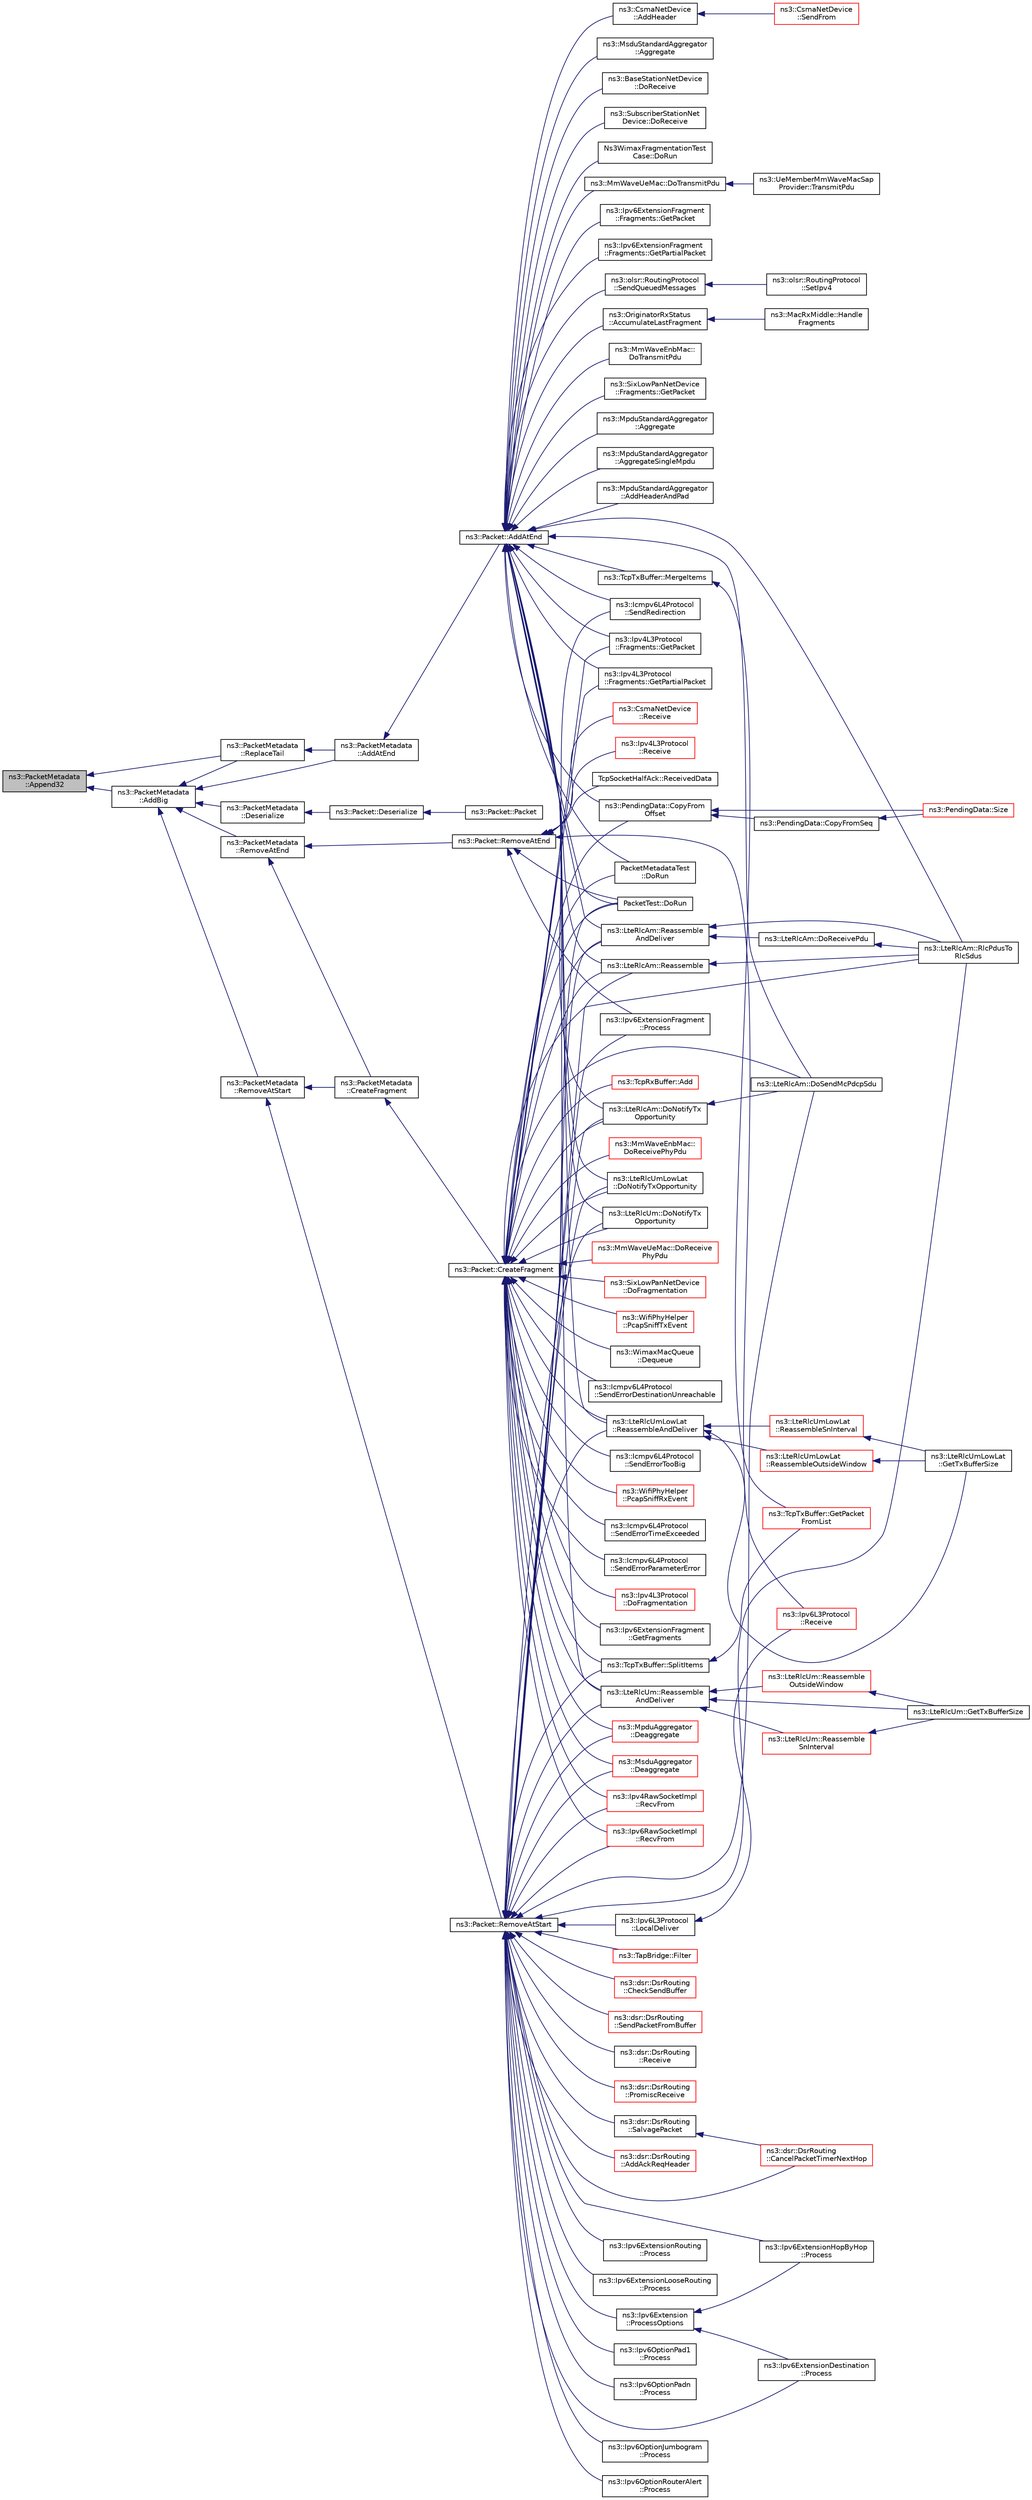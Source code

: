digraph "ns3::PacketMetadata::Append32"
{
  edge [fontname="Helvetica",fontsize="10",labelfontname="Helvetica",labelfontsize="10"];
  node [fontname="Helvetica",fontsize="10",shape=record];
  rankdir="LR";
  Node1 [label="ns3::PacketMetadata\l::Append32",height=0.2,width=0.4,color="black", fillcolor="grey75", style="filled", fontcolor="black"];
  Node1 -> Node2 [dir="back",color="midnightblue",fontsize="10",style="solid"];
  Node2 [label="ns3::PacketMetadata\l::AddBig",height=0.2,width=0.4,color="black", fillcolor="white", style="filled",URL="$d1/db1/classns3_1_1PacketMetadata.html#ae89a0bf5e3dcd624bd37bc8ca67544da",tooltip="Add a \"Big\" Item (a SmallItem plus an ExtraItem) "];
  Node2 -> Node3 [dir="back",color="midnightblue",fontsize="10",style="solid"];
  Node3 [label="ns3::PacketMetadata\l::ReplaceTail",height=0.2,width=0.4,color="black", fillcolor="white", style="filled",URL="$d1/db1/classns3_1_1PacketMetadata.html#a0ad8fd1e4af8eaafca676b4cc3d9749b",tooltip="Replace the tail. "];
  Node3 -> Node4 [dir="back",color="midnightblue",fontsize="10",style="solid"];
  Node4 [label="ns3::PacketMetadata\l::AddAtEnd",height=0.2,width=0.4,color="black", fillcolor="white", style="filled",URL="$d1/db1/classns3_1_1PacketMetadata.html#af7ceb1a4a7ded625c85dbd477b5fc8b6",tooltip="Add a metadata at the metadata start. "];
  Node4 -> Node5 [dir="back",color="midnightblue",fontsize="10",style="solid"];
  Node5 [label="ns3::Packet::AddAtEnd",height=0.2,width=0.4,color="black", fillcolor="white", style="filled",URL="$dd/d7a/classns3_1_1Packet.html#a14ec3d4250b425468764de58f5837b6b",tooltip="Concatenate the input packet at the end of the current packet. "];
  Node5 -> Node6 [dir="back",color="midnightblue",fontsize="10",style="solid"];
  Node6 [label="ns3::CsmaNetDevice\l::AddHeader",height=0.2,width=0.4,color="black", fillcolor="white", style="filled",URL="$d4/df2/classns3_1_1CsmaNetDevice.html#a736bf6ce5851ace677f8fc693a92855c"];
  Node6 -> Node7 [dir="back",color="midnightblue",fontsize="10",style="solid"];
  Node7 [label="ns3::CsmaNetDevice\l::SendFrom",height=0.2,width=0.4,color="red", fillcolor="white", style="filled",URL="$d4/df2/classns3_1_1CsmaNetDevice.html#ad7cb5da0e3fb59bd1670c8fa0af4b775"];
  Node5 -> Node8 [dir="back",color="midnightblue",fontsize="10",style="solid"];
  Node8 [label="ns3::Icmpv6L4Protocol\l::SendRedirection",height=0.2,width=0.4,color="black", fillcolor="white", style="filled",URL="$d7/d1d/classns3_1_1Icmpv6L4Protocol.html#a775f19603b15e25f287f54096a3f26cb",tooltip="Send an ICMPv6 Redirection. "];
  Node5 -> Node9 [dir="back",color="midnightblue",fontsize="10",style="solid"];
  Node9 [label="ns3::Ipv4L3Protocol\l::Fragments::GetPacket",height=0.2,width=0.4,color="black", fillcolor="white", style="filled",URL="$de/db3/classns3_1_1Ipv4L3Protocol_1_1Fragments.html#ab4a808c6dc768ccee3b49c829085f92a",tooltip="Get the entire packet. "];
  Node5 -> Node10 [dir="back",color="midnightblue",fontsize="10",style="solid"];
  Node10 [label="ns3::Ipv4L3Protocol\l::Fragments::GetPartialPacket",height=0.2,width=0.4,color="black", fillcolor="white", style="filled",URL="$de/db3/classns3_1_1Ipv4L3Protocol_1_1Fragments.html#a7fd8b69e913c1326a37a13a4ea8deebc",tooltip="Get the complete part of the packet. "];
  Node5 -> Node11 [dir="back",color="midnightblue",fontsize="10",style="solid"];
  Node11 [label="ns3::Ipv6ExtensionFragment\l::Fragments::GetPacket",height=0.2,width=0.4,color="black", fillcolor="white", style="filled",URL="$d6/d8c/classns3_1_1Ipv6ExtensionFragment_1_1Fragments.html#a2c3a522898b3635c59ed50e91826ae91",tooltip="Get the entire packet. "];
  Node5 -> Node12 [dir="back",color="midnightblue",fontsize="10",style="solid"];
  Node12 [label="ns3::Ipv6ExtensionFragment\l::Fragments::GetPartialPacket",height=0.2,width=0.4,color="black", fillcolor="white", style="filled",URL="$d6/d8c/classns3_1_1Ipv6ExtensionFragment_1_1Fragments.html#aa3e7ed0d1458526ff565403b1b8e4285",tooltip="Get the packet parts so far received. "];
  Node5 -> Node13 [dir="back",color="midnightblue",fontsize="10",style="solid"];
  Node13 [label="ns3::PendingData::CopyFrom\lOffset",height=0.2,width=0.4,color="black", fillcolor="white", style="filled",URL="$dd/d9e/classns3_1_1PendingData.html#ab04639a5fcb15f47daa91c071f5cdfd2",tooltip="Copy data starting from a give offset. "];
  Node13 -> Node14 [dir="back",color="midnightblue",fontsize="10",style="solid"];
  Node14 [label="ns3::PendingData::CopyFromSeq",height=0.2,width=0.4,color="black", fillcolor="white", style="filled",URL="$dd/d9e/classns3_1_1PendingData.html#ac49fbeb525992b5b033d3209dcf5688c",tooltip="Copy data starting from a give offset. "];
  Node14 -> Node15 [dir="back",color="midnightblue",fontsize="10",style="solid"];
  Node15 [label="ns3::PendingData::Size",height=0.2,width=0.4,color="red", fillcolor="white", style="filled",URL="$dd/d9e/classns3_1_1PendingData.html#abbbae5f8a12762f9a85d2ddd5c9c9165"];
  Node13 -> Node15 [dir="back",color="midnightblue",fontsize="10",style="solid"];
  Node5 -> Node16 [dir="back",color="midnightblue",fontsize="10",style="solid"];
  Node16 [label="ns3::TcpTxBuffer::MergeItems",height=0.2,width=0.4,color="black", fillcolor="white", style="filled",URL="$d9/d1d/classns3_1_1TcpTxBuffer.html#aee57c32104926f7d4bfdeb12f05a6db1",tooltip="Merge two TcpTxItem. "];
  Node16 -> Node17 [dir="back",color="midnightblue",fontsize="10",style="solid"];
  Node17 [label="ns3::TcpTxBuffer::GetPacket\lFromList",height=0.2,width=0.4,color="red", fillcolor="white", style="filled",URL="$d9/d1d/classns3_1_1TcpTxBuffer.html#a0528a0261fe39fdb95526c24801f1091",tooltip="Get a block (which is returned as Packet) from a list. "];
  Node5 -> Node18 [dir="back",color="midnightblue",fontsize="10",style="solid"];
  Node18 [label="ns3::LteRlcAm::DoNotifyTx\lOpportunity",height=0.2,width=0.4,color="black", fillcolor="white", style="filled",URL="$d0/d4c/classns3_1_1LteRlcAm.html#a3ab44d9541efaa52821f93075eb769f1"];
  Node18 -> Node19 [dir="back",color="midnightblue",fontsize="10",style="solid"];
  Node19 [label="ns3::LteRlcAm::DoSendMcPdcpSdu",height=0.2,width=0.4,color="black", fillcolor="white", style="filled",URL="$d0/d4c/classns3_1_1LteRlcAm.html#a82f906888a397ccda58483840418c7e8"];
  Node5 -> Node20 [dir="back",color="midnightblue",fontsize="10",style="solid"];
  Node20 [label="ns3::LteRlcAm::Reassemble\lAndDeliver",height=0.2,width=0.4,color="black", fillcolor="white", style="filled",URL="$d0/d4c/classns3_1_1LteRlcAm.html#ada1201339d0a54e50adc27b09d3c5c1e"];
  Node20 -> Node21 [dir="back",color="midnightblue",fontsize="10",style="solid"];
  Node21 [label="ns3::LteRlcAm::DoReceivePdu",height=0.2,width=0.4,color="black", fillcolor="white", style="filled",URL="$d0/d4c/classns3_1_1LteRlcAm.html#a9351b349aef796a3cda5946574e9435f"];
  Node21 -> Node22 [dir="back",color="midnightblue",fontsize="10",style="solid"];
  Node22 [label="ns3::LteRlcAm::RlcPdusTo\lRlcSdus",height=0.2,width=0.4,color="black", fillcolor="white", style="filled",URL="$d0/d4c/classns3_1_1LteRlcAm.html#a5ea384363b8fa99b66f9eaad80edc2cc"];
  Node20 -> Node22 [dir="back",color="midnightblue",fontsize="10",style="solid"];
  Node5 -> Node19 [dir="back",color="midnightblue",fontsize="10",style="solid"];
  Node5 -> Node23 [dir="back",color="midnightblue",fontsize="10",style="solid"];
  Node23 [label="ns3::LteRlcAm::Reassemble",height=0.2,width=0.4,color="black", fillcolor="white", style="filled",URL="$d0/d4c/classns3_1_1LteRlcAm.html#a5ea384eb8654434de22432e79ee60364"];
  Node23 -> Node22 [dir="back",color="midnightblue",fontsize="10",style="solid"];
  Node5 -> Node22 [dir="back",color="midnightblue",fontsize="10",style="solid"];
  Node5 -> Node24 [dir="back",color="midnightblue",fontsize="10",style="solid"];
  Node24 [label="ns3::LteRlcUmLowLat\l::DoNotifyTxOpportunity",height=0.2,width=0.4,color="black", fillcolor="white", style="filled",URL="$dd/df9/classns3_1_1LteRlcUmLowLat.html#a7a317025c0a1ff42852387b6665fee30"];
  Node5 -> Node25 [dir="back",color="midnightblue",fontsize="10",style="solid"];
  Node25 [label="ns3::LteRlcUmLowLat\l::ReassembleAndDeliver",height=0.2,width=0.4,color="black", fillcolor="white", style="filled",URL="$dd/df9/classns3_1_1LteRlcUmLowLat.html#a73c311a5f9cb06e61282da24f875bb29"];
  Node25 -> Node26 [dir="back",color="midnightblue",fontsize="10",style="solid"];
  Node26 [label="ns3::LteRlcUmLowLat\l::ReassembleOutsideWindow",height=0.2,width=0.4,color="red", fillcolor="white", style="filled",URL="$dd/df9/classns3_1_1LteRlcUmLowLat.html#a4443ee4ffdcbda9c568dafb97828497e"];
  Node26 -> Node27 [dir="back",color="midnightblue",fontsize="10",style="solid"];
  Node27 [label="ns3::LteRlcUmLowLat\l::GetTxBufferSize",height=0.2,width=0.4,color="black", fillcolor="white", style="filled",URL="$dd/df9/classns3_1_1LteRlcUmLowLat.html#ada895a32edc0d629306e124e113d725c"];
  Node25 -> Node28 [dir="back",color="midnightblue",fontsize="10",style="solid"];
  Node28 [label="ns3::LteRlcUmLowLat\l::ReassembleSnInterval",height=0.2,width=0.4,color="red", fillcolor="white", style="filled",URL="$dd/df9/classns3_1_1LteRlcUmLowLat.html#aef0c71efceb98b3dd6c5bdbfc773ee0d"];
  Node28 -> Node27 [dir="back",color="midnightblue",fontsize="10",style="solid"];
  Node25 -> Node27 [dir="back",color="midnightblue",fontsize="10",style="solid"];
  Node5 -> Node29 [dir="back",color="midnightblue",fontsize="10",style="solid"];
  Node29 [label="ns3::LteRlcUm::DoNotifyTx\lOpportunity",height=0.2,width=0.4,color="black", fillcolor="white", style="filled",URL="$db/d49/classns3_1_1LteRlcUm.html#a54a1abae2b97a8a060bc42b6abbf3af4"];
  Node5 -> Node30 [dir="back",color="midnightblue",fontsize="10",style="solid"];
  Node30 [label="ns3::LteRlcUm::Reassemble\lAndDeliver",height=0.2,width=0.4,color="black", fillcolor="white", style="filled",URL="$db/d49/classns3_1_1LteRlcUm.html#a103ba1e3d14eb2604a44d1bef7fe7cb7"];
  Node30 -> Node31 [dir="back",color="midnightblue",fontsize="10",style="solid"];
  Node31 [label="ns3::LteRlcUm::Reassemble\lOutsideWindow",height=0.2,width=0.4,color="red", fillcolor="white", style="filled",URL="$db/d49/classns3_1_1LteRlcUm.html#a49f67e2001fc4609ef592ccda50606ab"];
  Node31 -> Node32 [dir="back",color="midnightblue",fontsize="10",style="solid"];
  Node32 [label="ns3::LteRlcUm::GetTxBufferSize",height=0.2,width=0.4,color="black", fillcolor="white", style="filled",URL="$db/d49/classns3_1_1LteRlcUm.html#aa88fc55de6c2f858e0e2952131899afc"];
  Node30 -> Node33 [dir="back",color="midnightblue",fontsize="10",style="solid"];
  Node33 [label="ns3::LteRlcUm::Reassemble\lSnInterval",height=0.2,width=0.4,color="red", fillcolor="white", style="filled",URL="$db/d49/classns3_1_1LteRlcUm.html#a6c396626a8b5e65d70783e603486c832"];
  Node33 -> Node32 [dir="back",color="midnightblue",fontsize="10",style="solid"];
  Node30 -> Node32 [dir="back",color="midnightblue",fontsize="10",style="solid"];
  Node5 -> Node34 [dir="back",color="midnightblue",fontsize="10",style="solid"];
  Node34 [label="ns3::MmWaveEnbMac::\lDoTransmitPdu",height=0.2,width=0.4,color="black", fillcolor="white", style="filled",URL="$d5/dcd/classns3_1_1MmWaveEnbMac.html#a71a93e997a6016541b33e26998562226"];
  Node5 -> Node35 [dir="back",color="midnightblue",fontsize="10",style="solid"];
  Node35 [label="ns3::MmWaveUeMac::DoTransmitPdu",height=0.2,width=0.4,color="black", fillcolor="white", style="filled",URL="$d7/d84/classns3_1_1MmWaveUeMac.html#a5f228598aabf0c6cd61b6fad018512fe"];
  Node35 -> Node36 [dir="back",color="midnightblue",fontsize="10",style="solid"];
  Node36 [label="ns3::UeMemberMmWaveMacSap\lProvider::TransmitPdu",height=0.2,width=0.4,color="black", fillcolor="white", style="filled",URL="$df/dc7/classns3_1_1UeMemberMmWaveMacSapProvider.html#a9ee1c7c091f5bf1919c0bc18f777402c"];
  Node5 -> Node37 [dir="back",color="midnightblue",fontsize="10",style="solid"];
  Node37 [label="PacketMetadataTest\l::DoRun",height=0.2,width=0.4,color="black", fillcolor="white", style="filled",URL="$da/d30/classPacketMetadataTest.html#a5157cf5ecf0e631ad2a70c61375ebfc3",tooltip="Implementation to actually run this TestCase. "];
  Node5 -> Node38 [dir="back",color="midnightblue",fontsize="10",style="solid"];
  Node38 [label="PacketTest::DoRun",height=0.2,width=0.4,color="black", fillcolor="white", style="filled",URL="$db/d9f/classPacketTest.html#a2f4d69aa1b21616ea14efd54fee55da2",tooltip="Implementation to actually run this TestCase. "];
  Node5 -> Node39 [dir="back",color="midnightblue",fontsize="10",style="solid"];
  Node39 [label="ns3::olsr::RoutingProtocol\l::SendQueuedMessages",height=0.2,width=0.4,color="black", fillcolor="white", style="filled",URL="$d6/dbb/classns3_1_1olsr_1_1RoutingProtocol.html#a0ee7494c6ac857210f7f12d40d39e349",tooltip="Creates as many OLSR packets as needed in order to send all buffered OLSR messages. "];
  Node39 -> Node40 [dir="back",color="midnightblue",fontsize="10",style="solid"];
  Node40 [label="ns3::olsr::RoutingProtocol\l::SetIpv4",height=0.2,width=0.4,color="black", fillcolor="white", style="filled",URL="$d6/dbb/classns3_1_1olsr_1_1RoutingProtocol.html#ab0e32a7ea7f5198133eaacca3b4c12da"];
  Node5 -> Node41 [dir="back",color="midnightblue",fontsize="10",style="solid"];
  Node41 [label="ns3::SixLowPanNetDevice\l::Fragments::GetPacket",height=0.2,width=0.4,color="black", fillcolor="white", style="filled",URL="$d1/d49/classns3_1_1SixLowPanNetDevice_1_1Fragments.html#a9df693069547cc25cde64f97f5ad2a62",tooltip="Get the entire packet. "];
  Node5 -> Node42 [dir="back",color="midnightblue",fontsize="10",style="solid"];
  Node42 [label="ns3::OriginatorRxStatus\l::AccumulateLastFragment",height=0.2,width=0.4,color="black", fillcolor="white", style="filled",URL="$d6/d7e/classns3_1_1OriginatorRxStatus.html#a59c38c4a21335b5e82da00fdb0561af0"];
  Node42 -> Node43 [dir="back",color="midnightblue",fontsize="10",style="solid"];
  Node43 [label="ns3::MacRxMiddle::Handle\lFragments",height=0.2,width=0.4,color="black", fillcolor="white", style="filled",URL="$d9/dfc/classns3_1_1MacRxMiddle.html#ae595f60963be22a3e28975572f3e0707"];
  Node5 -> Node44 [dir="back",color="midnightblue",fontsize="10",style="solid"];
  Node44 [label="ns3::MpduStandardAggregator\l::Aggregate",height=0.2,width=0.4,color="black", fillcolor="white", style="filled",URL="$d4/d25/classns3_1_1MpduStandardAggregator.html#ae8df5366479ace23f603e772a32721dc"];
  Node5 -> Node45 [dir="back",color="midnightblue",fontsize="10",style="solid"];
  Node45 [label="ns3::MpduStandardAggregator\l::AggregateSingleMpdu",height=0.2,width=0.4,color="black", fillcolor="white", style="filled",URL="$d4/d25/classns3_1_1MpduStandardAggregator.html#a8ae46f2c643b8b39b31c28875db10372"];
  Node5 -> Node46 [dir="back",color="midnightblue",fontsize="10",style="solid"];
  Node46 [label="ns3::MpduStandardAggregator\l::AddHeaderAndPad",height=0.2,width=0.4,color="black", fillcolor="white", style="filled",URL="$d4/d25/classns3_1_1MpduStandardAggregator.html#a20f9b233d444b85d4ed22b622dbc3bcd"];
  Node5 -> Node47 [dir="back",color="midnightblue",fontsize="10",style="solid"];
  Node47 [label="ns3::MsduStandardAggregator\l::Aggregate",height=0.2,width=0.4,color="black", fillcolor="white", style="filled",URL="$d3/dc1/classns3_1_1MsduStandardAggregator.html#aab2f9fee332931c68aa8d13869a62275"];
  Node5 -> Node48 [dir="back",color="midnightblue",fontsize="10",style="solid"];
  Node48 [label="ns3::BaseStationNetDevice\l::DoReceive",height=0.2,width=0.4,color="black", fillcolor="white", style="filled",URL="$dd/d73/classns3_1_1BaseStationNetDevice.html#a0a6bf3deb17ab1adde07a1ed62875067",tooltip="Receive packet. "];
  Node5 -> Node49 [dir="back",color="midnightblue",fontsize="10",style="solid"];
  Node49 [label="ns3::SubscriberStationNet\lDevice::DoReceive",height=0.2,width=0.4,color="black", fillcolor="white", style="filled",URL="$d4/de5/classns3_1_1SubscriberStationNetDevice.html#a2cdd421837891adea005eb7cde668a1f"];
  Node5 -> Node50 [dir="back",color="midnightblue",fontsize="10",style="solid"];
  Node50 [label="Ns3WimaxFragmentationTest\lCase::DoRun",height=0.2,width=0.4,color="black", fillcolor="white", style="filled",URL="$d9/d2f/classNs3WimaxFragmentationTestCase.html#ac4725340138d07d67dbb72aaa5ccd84b",tooltip="Implementation to actually run this TestCase. "];
  Node2 -> Node4 [dir="back",color="midnightblue",fontsize="10",style="solid"];
  Node2 -> Node51 [dir="back",color="midnightblue",fontsize="10",style="solid"];
  Node51 [label="ns3::PacketMetadata\l::RemoveAtStart",height=0.2,width=0.4,color="black", fillcolor="white", style="filled",URL="$d1/db1/classns3_1_1PacketMetadata.html#a9a0300e7ae709f269d59b6733e590d56",tooltip="Remove a chunk of metadata at the metadata start. "];
  Node51 -> Node52 [dir="back",color="midnightblue",fontsize="10",style="solid"];
  Node52 [label="ns3::PacketMetadata\l::CreateFragment",height=0.2,width=0.4,color="black", fillcolor="white", style="filled",URL="$d1/db1/classns3_1_1PacketMetadata.html#a0c4fe43ab63b49432451c37263826d67",tooltip="Creates a fragment. "];
  Node52 -> Node53 [dir="back",color="midnightblue",fontsize="10",style="solid"];
  Node53 [label="ns3::Packet::CreateFragment",height=0.2,width=0.4,color="black", fillcolor="white", style="filled",URL="$dd/d7a/classns3_1_1Packet.html#a16f6113606b355b2b346e2245fa2a3d0",tooltip="Create a new packet which contains a fragment of the original packet. "];
  Node53 -> Node54 [dir="back",color="midnightblue",fontsize="10",style="solid"];
  Node54 [label="ns3::Icmpv6L4Protocol\l::SendErrorDestinationUnreachable",height=0.2,width=0.4,color="black", fillcolor="white", style="filled",URL="$d7/d1d/classns3_1_1Icmpv6L4Protocol.html#aa54ff6a5f2486f62dc15aa657dd947a0",tooltip="Send an error Destination Unreachable. "];
  Node53 -> Node55 [dir="back",color="midnightblue",fontsize="10",style="solid"];
  Node55 [label="ns3::Icmpv6L4Protocol\l::SendErrorTooBig",height=0.2,width=0.4,color="black", fillcolor="white", style="filled",URL="$d7/d1d/classns3_1_1Icmpv6L4Protocol.html#a103bf3fdf3212b7fdd351d89adac59d7",tooltip="Send an error Too Big. "];
  Node53 -> Node56 [dir="back",color="midnightblue",fontsize="10",style="solid"];
  Node56 [label="ns3::Icmpv6L4Protocol\l::SendErrorTimeExceeded",height=0.2,width=0.4,color="black", fillcolor="white", style="filled",URL="$d7/d1d/classns3_1_1Icmpv6L4Protocol.html#a0912f3bc9bfb032dafe0c295e2dcb047",tooltip="Send an error Time Exceeded. "];
  Node53 -> Node57 [dir="back",color="midnightblue",fontsize="10",style="solid"];
  Node57 [label="ns3::Icmpv6L4Protocol\l::SendErrorParameterError",height=0.2,width=0.4,color="black", fillcolor="white", style="filled",URL="$d7/d1d/classns3_1_1Icmpv6L4Protocol.html#a5ab4894cdec7b35c4c43f0ee82d61aa6",tooltip="Send an error Parameter Error. "];
  Node53 -> Node8 [dir="back",color="midnightblue",fontsize="10",style="solid"];
  Node53 -> Node58 [dir="back",color="midnightblue",fontsize="10",style="solid"];
  Node58 [label="ns3::Ipv4L3Protocol\l::DoFragmentation",height=0.2,width=0.4,color="red", fillcolor="white", style="filled",URL="$d2/dc9/classns3_1_1Ipv4L3Protocol.html#a5ea602dc1447746c0c3bd90e36ec3888",tooltip="Fragment a packet. "];
  Node53 -> Node9 [dir="back",color="midnightblue",fontsize="10",style="solid"];
  Node53 -> Node10 [dir="back",color="midnightblue",fontsize="10",style="solid"];
  Node53 -> Node59 [dir="back",color="midnightblue",fontsize="10",style="solid"];
  Node59 [label="ns3::Ipv4RawSocketImpl\l::RecvFrom",height=0.2,width=0.4,color="red", fillcolor="white", style="filled",URL="$de/d84/classns3_1_1Ipv4RawSocketImpl.html#a4a004b1ebdcb92d83ee083cdd5543a56",tooltip="Read a single packet from the socket and retrieve the sender address. "];
  Node53 -> Node60 [dir="back",color="midnightblue",fontsize="10",style="solid"];
  Node60 [label="ns3::Ipv6ExtensionFragment\l::GetFragments",height=0.2,width=0.4,color="black", fillcolor="white", style="filled",URL="$de/dd5/classns3_1_1Ipv6ExtensionFragment.html#a60bc0fdd5a5d1bcb2223c98909eef44e",tooltip="Fragment a packet. "];
  Node53 -> Node61 [dir="back",color="midnightblue",fontsize="10",style="solid"];
  Node61 [label="ns3::Ipv6RawSocketImpl\l::RecvFrom",height=0.2,width=0.4,color="red", fillcolor="white", style="filled",URL="$d8/d7f/classns3_1_1Ipv6RawSocketImpl.html#a582900364192f1181e1c904b1a5af6a8",tooltip="Read a single packet from the socket and retrieve the sender address. "];
  Node53 -> Node13 [dir="back",color="midnightblue",fontsize="10",style="solid"];
  Node53 -> Node62 [dir="back",color="midnightblue",fontsize="10",style="solid"];
  Node62 [label="ns3::TcpRxBuffer::Add",height=0.2,width=0.4,color="red", fillcolor="white", style="filled",URL="$d3/d2b/classns3_1_1TcpRxBuffer.html#a35a036383b8976cb79738c28aa01d5d0"];
  Node53 -> Node63 [dir="back",color="midnightblue",fontsize="10",style="solid"];
  Node63 [label="ns3::TcpTxBuffer::SplitItems",height=0.2,width=0.4,color="black", fillcolor="white", style="filled",URL="$d9/d1d/classns3_1_1TcpTxBuffer.html#a34d85565e5a51b10a33444ed47415f2f",tooltip="Split one TcpTxItem. "];
  Node63 -> Node17 [dir="back",color="midnightblue",fontsize="10",style="solid"];
  Node53 -> Node18 [dir="back",color="midnightblue",fontsize="10",style="solid"];
  Node53 -> Node20 [dir="back",color="midnightblue",fontsize="10",style="solid"];
  Node53 -> Node19 [dir="back",color="midnightblue",fontsize="10",style="solid"];
  Node53 -> Node23 [dir="back",color="midnightblue",fontsize="10",style="solid"];
  Node53 -> Node22 [dir="back",color="midnightblue",fontsize="10",style="solid"];
  Node53 -> Node24 [dir="back",color="midnightblue",fontsize="10",style="solid"];
  Node53 -> Node25 [dir="back",color="midnightblue",fontsize="10",style="solid"];
  Node53 -> Node29 [dir="back",color="midnightblue",fontsize="10",style="solid"];
  Node53 -> Node30 [dir="back",color="midnightblue",fontsize="10",style="solid"];
  Node53 -> Node64 [dir="back",color="midnightblue",fontsize="10",style="solid"];
  Node64 [label="ns3::MmWaveEnbMac::\lDoReceivePhyPdu",height=0.2,width=0.4,color="red", fillcolor="white", style="filled",URL="$d5/dcd/classns3_1_1MmWaveEnbMac.html#a0eb5cf94cfb4b85f8334a11bf1802d66"];
  Node53 -> Node65 [dir="back",color="midnightblue",fontsize="10",style="solid"];
  Node65 [label="ns3::MmWaveUeMac::DoReceive\lPhyPdu",height=0.2,width=0.4,color="red", fillcolor="white", style="filled",URL="$d7/d84/classns3_1_1MmWaveUeMac.html#a844ea147711c597c95939d41dd1ff6b2"];
  Node53 -> Node37 [dir="back",color="midnightblue",fontsize="10",style="solid"];
  Node53 -> Node38 [dir="back",color="midnightblue",fontsize="10",style="solid"];
  Node53 -> Node66 [dir="back",color="midnightblue",fontsize="10",style="solid"];
  Node66 [label="ns3::SixLowPanNetDevice\l::DoFragmentation",height=0.2,width=0.4,color="red", fillcolor="white", style="filled",URL="$d1/d2b/classns3_1_1SixLowPanNetDevice.html#a88e96024b9eb0c0184c9c1ef26e3aa16",tooltip="Performs a packet fragmentation. "];
  Node53 -> Node67 [dir="back",color="midnightblue",fontsize="10",style="solid"];
  Node67 [label="ns3::WifiPhyHelper\l::PcapSniffTxEvent",height=0.2,width=0.4,color="red", fillcolor="white", style="filled",URL="$d5/df8/classns3_1_1WifiPhyHelper.html#a24e075fa55e473c81f76a4178c0fcb25"];
  Node53 -> Node68 [dir="back",color="midnightblue",fontsize="10",style="solid"];
  Node68 [label="ns3::WifiPhyHelper\l::PcapSniffRxEvent",height=0.2,width=0.4,color="red", fillcolor="white", style="filled",URL="$d5/df8/classns3_1_1WifiPhyHelper.html#ac5da2b1210868b0ae050e3adc54a9d2f"];
  Node53 -> Node69 [dir="back",color="midnightblue",fontsize="10",style="solid"];
  Node69 [label="ns3::MpduAggregator\l::Deaggregate",height=0.2,width=0.4,color="red", fillcolor="white", style="filled",URL="$d0/dd9/classns3_1_1MpduAggregator.html#a4c5daf1c185ea5e4b82ea028327ba202"];
  Node53 -> Node70 [dir="back",color="midnightblue",fontsize="10",style="solid"];
  Node70 [label="ns3::MsduAggregator\l::Deaggregate",height=0.2,width=0.4,color="red", fillcolor="white", style="filled",URL="$da/dc7/classns3_1_1MsduAggregator.html#a5fbab40dc4a2b4b8ff94508ca7c988fc"];
  Node53 -> Node71 [dir="back",color="midnightblue",fontsize="10",style="solid"];
  Node71 [label="ns3::WimaxMacQueue\l::Dequeue",height=0.2,width=0.4,color="black", fillcolor="white", style="filled",URL="$da/db1/classns3_1_1WimaxMacQueue.html#a4043c5bb643fbac159a09d19a6e4bb7b",tooltip="Dequeue a packet of type packetType from the queue. "];
  Node51 -> Node72 [dir="back",color="midnightblue",fontsize="10",style="solid"];
  Node72 [label="ns3::Packet::RemoveAtStart",height=0.2,width=0.4,color="black", fillcolor="white", style="filled",URL="$dd/d7a/classns3_1_1Packet.html#a78aa207e7921dd2f9f7e0d0b7a1c730a",tooltip="Remove size bytes from the start of the current packet. "];
  Node72 -> Node73 [dir="back",color="midnightblue",fontsize="10",style="solid"];
  Node73 [label="ns3::dsr::DsrRouting\l::CheckSendBuffer",height=0.2,width=0.4,color="red", fillcolor="white", style="filled",URL="$df/d32/classns3_1_1dsr_1_1DsrRouting.html#a03ace9023e9fe58434dc004123c7d9e0",tooltip="Check the send buffer of packets with route when send buffer timer expire. "];
  Node72 -> Node74 [dir="back",color="midnightblue",fontsize="10",style="solid"];
  Node74 [label="ns3::dsr::DsrRouting\l::PromiscReceive",height=0.2,width=0.4,color="red", fillcolor="white", style="filled",URL="$df/d32/classns3_1_1dsr_1_1DsrRouting.html#a95d4ab6177fb07d4791a2ed82cd4a2bb",tooltip="Promiscuous receive data packets destined to some other node. "];
  Node72 -> Node75 [dir="back",color="midnightblue",fontsize="10",style="solid"];
  Node75 [label="ns3::dsr::DsrRouting\l::AddAckReqHeader",height=0.2,width=0.4,color="red", fillcolor="white", style="filled",URL="$df/d32/classns3_1_1dsr_1_1DsrRouting.html#a8ce910f1c56dc238ff98117c784c4541",tooltip="This function is called to add ack request header for network acknowledgement. "];
  Node72 -> Node76 [dir="back",color="midnightblue",fontsize="10",style="solid"];
  Node76 [label="ns3::dsr::DsrRouting\l::SendPacketFromBuffer",height=0.2,width=0.4,color="red", fillcolor="white", style="filled",URL="$df/d32/classns3_1_1dsr_1_1DsrRouting.html#a1a862a16f3a5527f9425763864ac3e80",tooltip="This function is responsible for sending out data packets when have route, if no route found..."];
  Node72 -> Node77 [dir="back",color="midnightblue",fontsize="10",style="solid"];
  Node77 [label="ns3::dsr::DsrRouting\l::CancelPacketTimerNextHop",height=0.2,width=0.4,color="red", fillcolor="white", style="filled",URL="$df/d32/classns3_1_1dsr_1_1DsrRouting.html#a215e6fcab10ee0d744a657f0af2695c6",tooltip="Cancel the packet retransmission timer for a all maintenance entries with nextHop address..."];
  Node72 -> Node78 [dir="back",color="midnightblue",fontsize="10",style="solid"];
  Node78 [label="ns3::dsr::DsrRouting\l::SalvagePacket",height=0.2,width=0.4,color="black", fillcolor="white", style="filled",URL="$df/d32/classns3_1_1dsr_1_1DsrRouting.html#a83dd51056e4e48ad538ff41fda129272",tooltip="Salvage the packet which has been transmitted for 3 times. "];
  Node78 -> Node77 [dir="back",color="midnightblue",fontsize="10",style="solid"];
  Node72 -> Node79 [dir="back",color="midnightblue",fontsize="10",style="solid"];
  Node79 [label="ns3::dsr::DsrRouting\l::Receive",height=0.2,width=0.4,color="black", fillcolor="white", style="filled",URL="$df/d32/classns3_1_1dsr_1_1DsrRouting.html#a4908cdae502d8bdca8a244d4420311e6"];
  Node72 -> Node59 [dir="back",color="midnightblue",fontsize="10",style="solid"];
  Node72 -> Node80 [dir="back",color="midnightblue",fontsize="10",style="solid"];
  Node80 [label="ns3::Ipv6Extension\l::ProcessOptions",height=0.2,width=0.4,color="black", fillcolor="white", style="filled",URL="$d1/de7/classns3_1_1Ipv6Extension.html#adb5bf5cc46ab4c1936c0641ad4fd7a07",tooltip="Process options Called by implementing classes to process the options. "];
  Node80 -> Node81 [dir="back",color="midnightblue",fontsize="10",style="solid"];
  Node81 [label="ns3::Ipv6ExtensionHopByHop\l::Process",height=0.2,width=0.4,color="black", fillcolor="white", style="filled",URL="$d2/db6/classns3_1_1Ipv6ExtensionHopByHop.html#a234507e921675c3e30d8e5ddf7108c77",tooltip="Process method Called from Ipv6L3Protocol::Receive. "];
  Node80 -> Node82 [dir="back",color="midnightblue",fontsize="10",style="solid"];
  Node82 [label="ns3::Ipv6ExtensionDestination\l::Process",height=0.2,width=0.4,color="black", fillcolor="white", style="filled",URL="$de/d0d/classns3_1_1Ipv6ExtensionDestination.html#a27dac28c59322d3f5b2c9830f669db61",tooltip="Process method Called from Ipv6L3Protocol::Receive. "];
  Node72 -> Node81 [dir="back",color="midnightblue",fontsize="10",style="solid"];
  Node72 -> Node82 [dir="back",color="midnightblue",fontsize="10",style="solid"];
  Node72 -> Node83 [dir="back",color="midnightblue",fontsize="10",style="solid"];
  Node83 [label="ns3::Ipv6ExtensionFragment\l::Process",height=0.2,width=0.4,color="black", fillcolor="white", style="filled",URL="$de/dd5/classns3_1_1Ipv6ExtensionFragment.html#a8563953a172a744473bf7f80cf1ef536",tooltip="Process method Called from Ipv6L3Protocol::Receive. "];
  Node72 -> Node84 [dir="back",color="midnightblue",fontsize="10",style="solid"];
  Node84 [label="ns3::Ipv6ExtensionRouting\l::Process",height=0.2,width=0.4,color="black", fillcolor="white", style="filled",URL="$d9/dca/classns3_1_1Ipv6ExtensionRouting.html#afa441177f8a75d9683e826e5417b1a98",tooltip="Process method Called from Ipv6L3Protocol::Receive. "];
  Node72 -> Node85 [dir="back",color="midnightblue",fontsize="10",style="solid"];
  Node85 [label="ns3::Ipv6ExtensionLooseRouting\l::Process",height=0.2,width=0.4,color="black", fillcolor="white", style="filled",URL="$df/d36/classns3_1_1Ipv6ExtensionLooseRouting.html#ab73c109952d780d1eb52c2f7c144e546",tooltip="Process method Called from Ipv6L3Protocol::Receive. "];
  Node72 -> Node86 [dir="back",color="midnightblue",fontsize="10",style="solid"];
  Node86 [label="ns3::Ipv6L3Protocol\l::LocalDeliver",height=0.2,width=0.4,color="black", fillcolor="white", style="filled",URL="$d7/d74/classns3_1_1Ipv6L3Protocol.html#a8e2c7a80851d870812295c19dc908a38",tooltip="Deliver a packet. "];
  Node86 -> Node87 [dir="back",color="midnightblue",fontsize="10",style="solid"];
  Node87 [label="ns3::Ipv6L3Protocol\l::Receive",height=0.2,width=0.4,color="red", fillcolor="white", style="filled",URL="$d7/d74/classns3_1_1Ipv6L3Protocol.html#a8a95d576e8aee9a571db93bf686d850a",tooltip="Receive method when a packet arrive in the stack. This method removes IPv6 header and forward up to L..."];
  Node72 -> Node88 [dir="back",color="midnightblue",fontsize="10",style="solid"];
  Node88 [label="ns3::Ipv6OptionPad1\l::Process",height=0.2,width=0.4,color="black", fillcolor="white", style="filled",URL="$d0/ddf/classns3_1_1Ipv6OptionPad1.html#a412cbc421f3abf2c163df2b8b8edbfde",tooltip="Process method. "];
  Node72 -> Node89 [dir="back",color="midnightblue",fontsize="10",style="solid"];
  Node89 [label="ns3::Ipv6OptionPadn\l::Process",height=0.2,width=0.4,color="black", fillcolor="white", style="filled",URL="$d6/df2/classns3_1_1Ipv6OptionPadn.html#a38129b77d85811f13ed85e5ceed1e096",tooltip="Process method. "];
  Node72 -> Node90 [dir="back",color="midnightblue",fontsize="10",style="solid"];
  Node90 [label="ns3::Ipv6OptionJumbogram\l::Process",height=0.2,width=0.4,color="black", fillcolor="white", style="filled",URL="$db/d2d/classns3_1_1Ipv6OptionJumbogram.html#a84c5f9b9510c32aea09e418b2dad9721",tooltip="Process method Called from Ipv6L3Protocol::Receive. "];
  Node72 -> Node91 [dir="back",color="midnightblue",fontsize="10",style="solid"];
  Node91 [label="ns3::Ipv6OptionRouterAlert\l::Process",height=0.2,width=0.4,color="black", fillcolor="white", style="filled",URL="$d1/d00/classns3_1_1Ipv6OptionRouterAlert.html#a630eeabe5af3c83790a43f3960f6eb22",tooltip="Process method. "];
  Node72 -> Node61 [dir="back",color="midnightblue",fontsize="10",style="solid"];
  Node72 -> Node63 [dir="back",color="midnightblue",fontsize="10",style="solid"];
  Node72 -> Node18 [dir="back",color="midnightblue",fontsize="10",style="solid"];
  Node72 -> Node20 [dir="back",color="midnightblue",fontsize="10",style="solid"];
  Node72 -> Node19 [dir="back",color="midnightblue",fontsize="10",style="solid"];
  Node72 -> Node23 [dir="back",color="midnightblue",fontsize="10",style="solid"];
  Node72 -> Node22 [dir="back",color="midnightblue",fontsize="10",style="solid"];
  Node72 -> Node24 [dir="back",color="midnightblue",fontsize="10",style="solid"];
  Node72 -> Node25 [dir="back",color="midnightblue",fontsize="10",style="solid"];
  Node72 -> Node29 [dir="back",color="midnightblue",fontsize="10",style="solid"];
  Node72 -> Node30 [dir="back",color="midnightblue",fontsize="10",style="solid"];
  Node72 -> Node38 [dir="back",color="midnightblue",fontsize="10",style="solid"];
  Node72 -> Node92 [dir="back",color="midnightblue",fontsize="10",style="solid"];
  Node92 [label="ns3::TapBridge::Filter",height=0.2,width=0.4,color="red", fillcolor="white", style="filled",URL="$d3/d97/classns3_1_1TapBridge.html#aa141455ff96593217dcffd47d7bc48d0"];
  Node72 -> Node69 [dir="back",color="midnightblue",fontsize="10",style="solid"];
  Node72 -> Node70 [dir="back",color="midnightblue",fontsize="10",style="solid"];
  Node2 -> Node93 [dir="back",color="midnightblue",fontsize="10",style="solid"];
  Node93 [label="ns3::PacketMetadata\l::RemoveAtEnd",height=0.2,width=0.4,color="black", fillcolor="white", style="filled",URL="$d1/db1/classns3_1_1PacketMetadata.html#a7c76154f5302bd55a68406f0103d50c6",tooltip="Remove a chunk of metadata at the metadata end. "];
  Node93 -> Node52 [dir="back",color="midnightblue",fontsize="10",style="solid"];
  Node93 -> Node94 [dir="back",color="midnightblue",fontsize="10",style="solid"];
  Node94 [label="ns3::Packet::RemoveAtEnd",height=0.2,width=0.4,color="black", fillcolor="white", style="filled",URL="$dd/d7a/classns3_1_1Packet.html#a607de6c1abda2a960e99a3b59fd35d14",tooltip="Remove size bytes from the end of the current packet. "];
  Node94 -> Node95 [dir="back",color="midnightblue",fontsize="10",style="solid"];
  Node95 [label="ns3::CsmaNetDevice\l::Receive",height=0.2,width=0.4,color="red", fillcolor="white", style="filled",URL="$d4/df2/classns3_1_1CsmaNetDevice.html#a640e48cd26f676994e0d76b5f34a5367"];
  Node94 -> Node96 [dir="back",color="midnightblue",fontsize="10",style="solid"];
  Node96 [label="ns3::Ipv4L3Protocol\l::Receive",height=0.2,width=0.4,color="red", fillcolor="white", style="filled",URL="$d2/dc9/classns3_1_1Ipv4L3Protocol.html#a2f27fb0a3f698ffb34a654323b063c94"];
  Node94 -> Node83 [dir="back",color="midnightblue",fontsize="10",style="solid"];
  Node94 -> Node87 [dir="back",color="midnightblue",fontsize="10",style="solid"];
  Node94 -> Node97 [dir="back",color="midnightblue",fontsize="10",style="solid"];
  Node97 [label="TcpSocketHalfAck::ReceivedData",height=0.2,width=0.4,color="black", fillcolor="white", style="filled",URL="$df/d56/classTcpSocketHalfAck.html#af7e6040b891ce8b8abd0f774a366fa90",tooltip="Recv of a data, put into buffer, call L7 to get it if necessary. "];
  Node94 -> Node38 [dir="back",color="midnightblue",fontsize="10",style="solid"];
  Node2 -> Node98 [dir="back",color="midnightblue",fontsize="10",style="solid"];
  Node98 [label="ns3::PacketMetadata\l::Deserialize",height=0.2,width=0.4,color="black", fillcolor="white", style="filled",URL="$d1/db1/classns3_1_1PacketMetadata.html#a88efb0a5ff0339b9430ded4e3452397d",tooltip="Deserialization from raw uint8_t*. "];
  Node98 -> Node99 [dir="back",color="midnightblue",fontsize="10",style="solid"];
  Node99 [label="ns3::Packet::Deserialize",height=0.2,width=0.4,color="black", fillcolor="white", style="filled",URL="$dd/d7a/classns3_1_1Packet.html#a196f5609e8b04efef405cab130612151",tooltip="Deserializes a packet. "];
  Node99 -> Node100 [dir="back",color="midnightblue",fontsize="10",style="solid"];
  Node100 [label="ns3::Packet::Packet",height=0.2,width=0.4,color="black", fillcolor="white", style="filled",URL="$dd/d7a/classns3_1_1Packet.html#ab2d46939241156115411e66aa1a65f09",tooltip="Create a new packet from the serialized buffer. "];
  Node1 -> Node3 [dir="back",color="midnightblue",fontsize="10",style="solid"];
}

